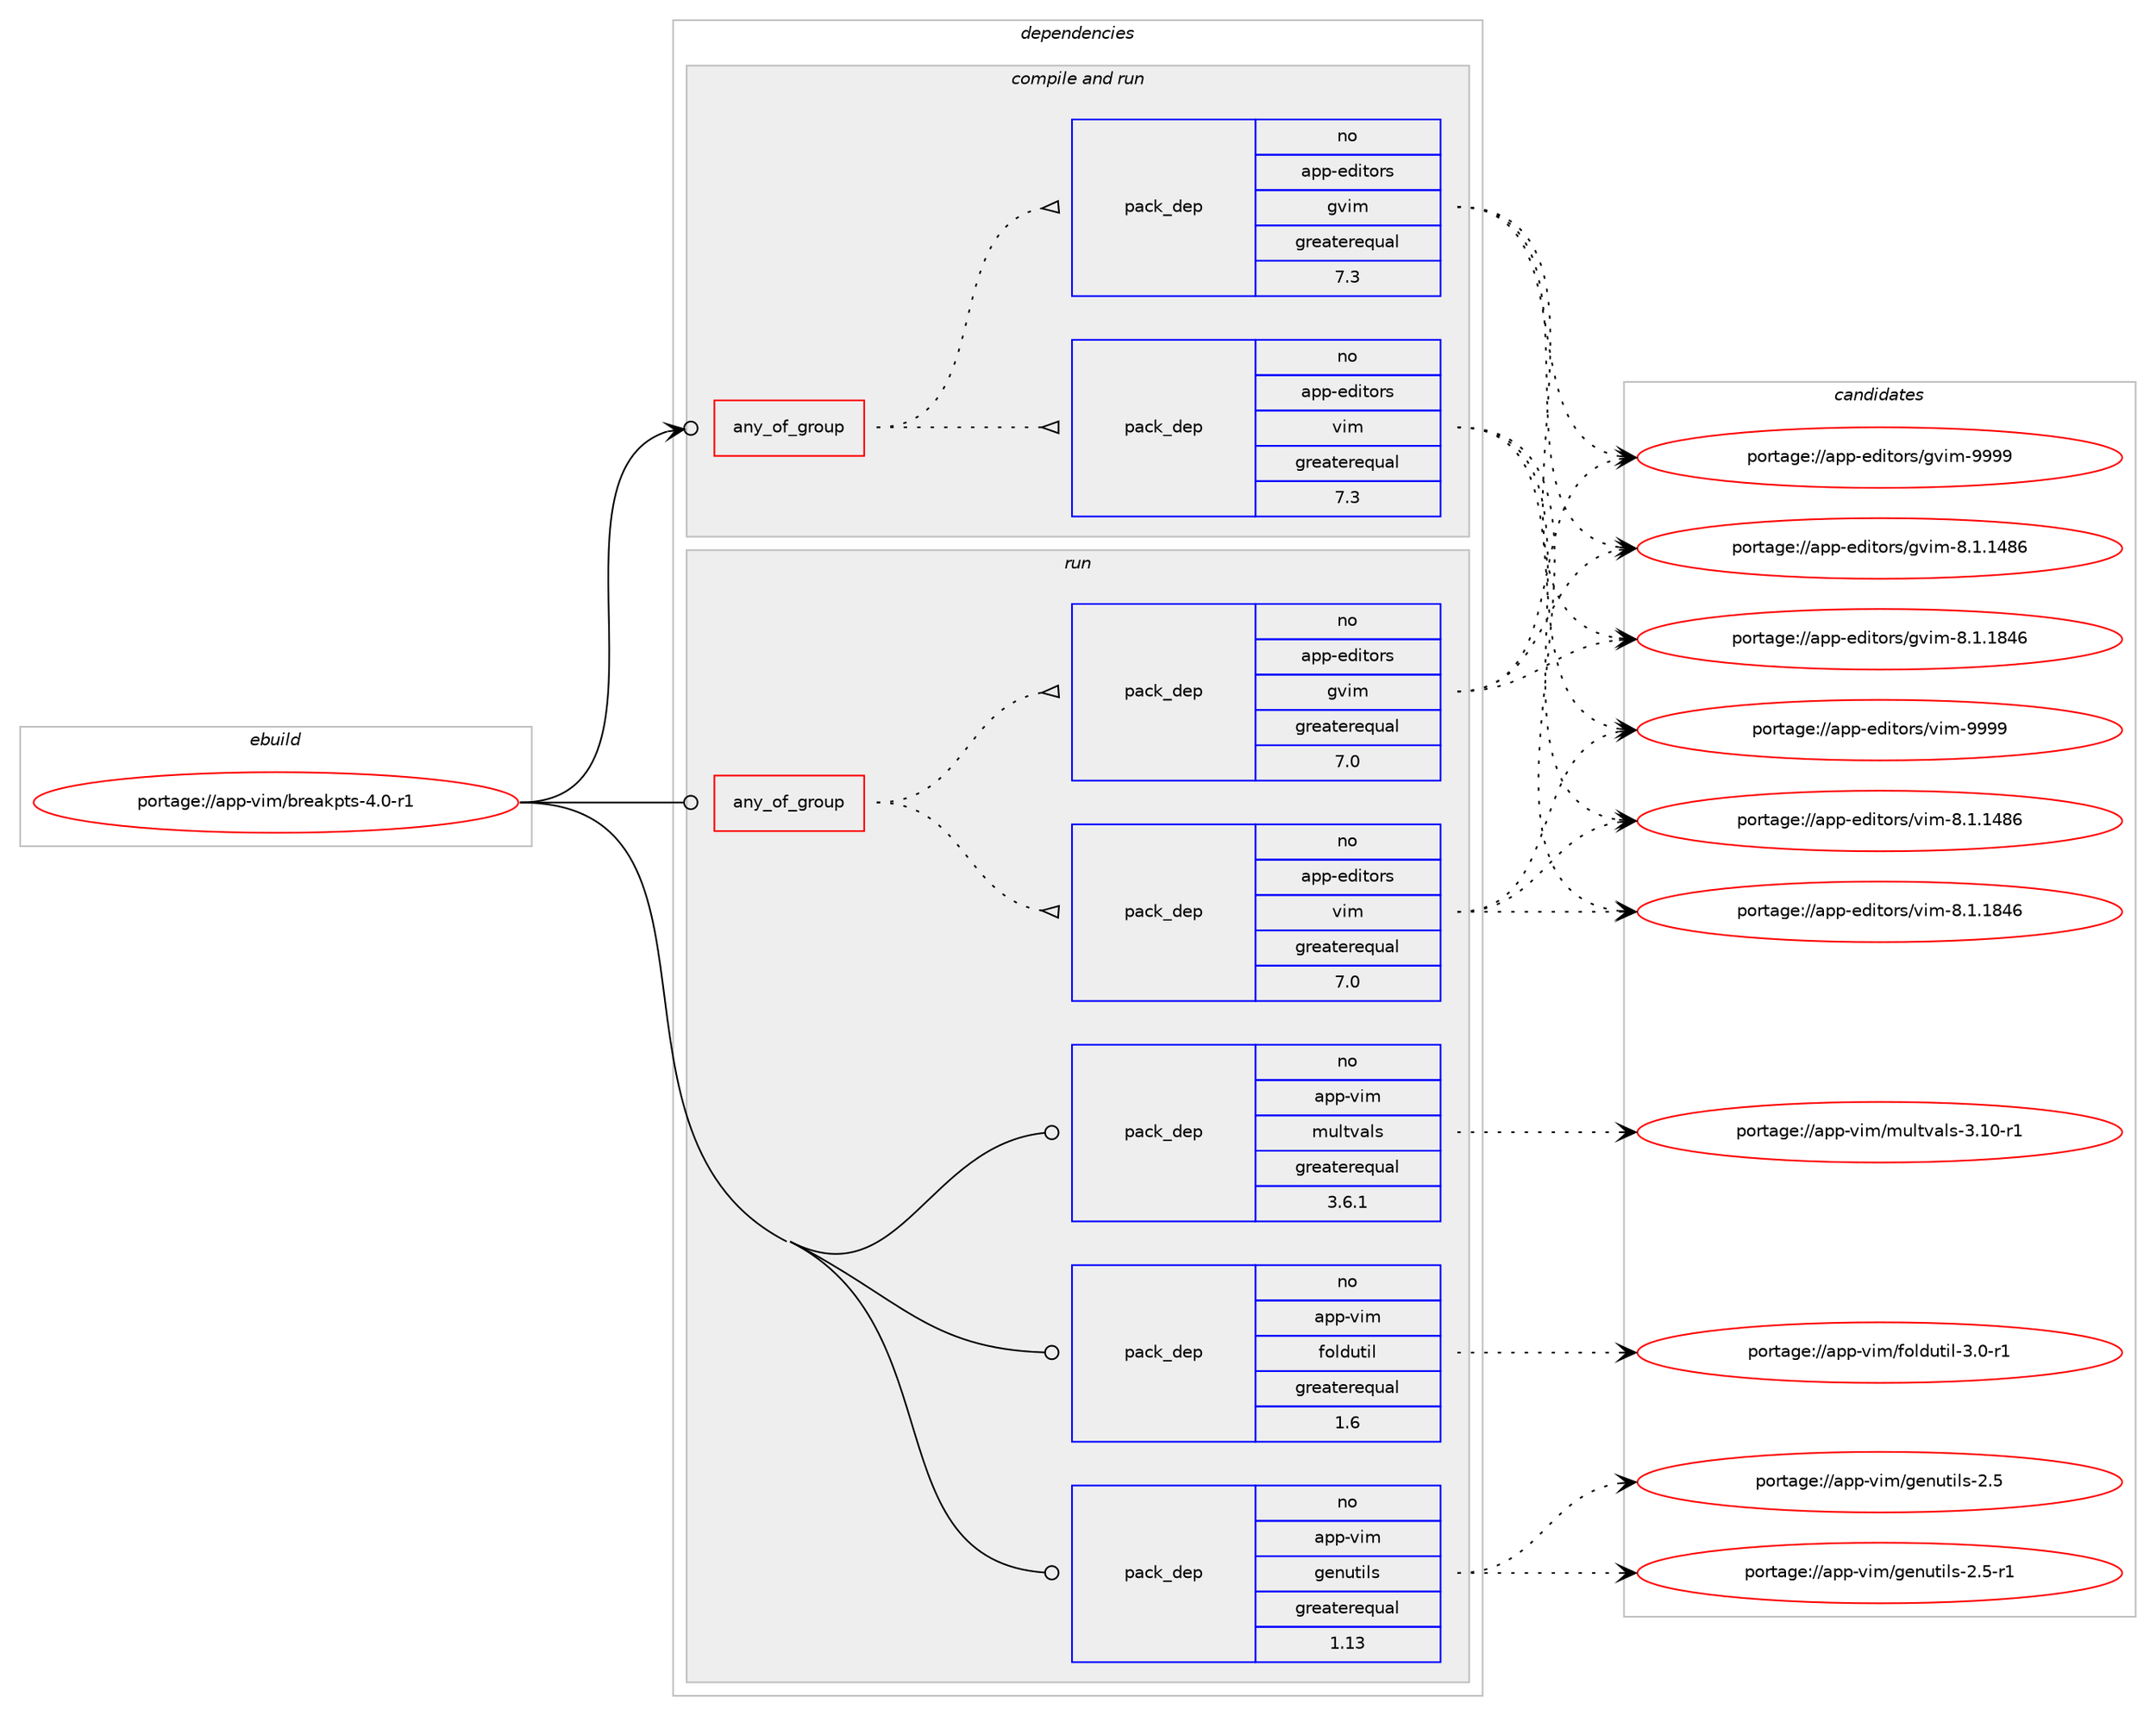 digraph prolog {

# *************
# Graph options
# *************

newrank=true;
concentrate=true;
compound=true;
graph [rankdir=LR,fontname=Helvetica,fontsize=10,ranksep=1.5];#, ranksep=2.5, nodesep=0.2];
edge  [arrowhead=vee];
node  [fontname=Helvetica,fontsize=10];

# **********
# The ebuild
# **********

subgraph cluster_leftcol {
color=gray;
rank=same;
label=<<i>ebuild</i>>;
id [label="portage://app-vim/breakpts-4.0-r1", color=red, width=4, href="../app-vim/breakpts-4.0-r1.svg"];
}

# ****************
# The dependencies
# ****************

subgraph cluster_midcol {
color=gray;
label=<<i>dependencies</i>>;
subgraph cluster_compile {
fillcolor="#eeeeee";
style=filled;
label=<<i>compile</i>>;
}
subgraph cluster_compileandrun {
fillcolor="#eeeeee";
style=filled;
label=<<i>compile and run</i>>;
subgraph any840 {
dependency49129 [label=<<TABLE BORDER="0" CELLBORDER="1" CELLSPACING="0" CELLPADDING="4"><TR><TD CELLPADDING="10">any_of_group</TD></TR></TABLE>>, shape=none, color=red];subgraph pack36587 {
dependency49130 [label=<<TABLE BORDER="0" CELLBORDER="1" CELLSPACING="0" CELLPADDING="4" WIDTH="220"><TR><TD ROWSPAN="6" CELLPADDING="30">pack_dep</TD></TR><TR><TD WIDTH="110">no</TD></TR><TR><TD>app-editors</TD></TR><TR><TD>vim</TD></TR><TR><TD>greaterequal</TD></TR><TR><TD>7.3</TD></TR></TABLE>>, shape=none, color=blue];
}
dependency49129:e -> dependency49130:w [weight=20,style="dotted",arrowhead="oinv"];
subgraph pack36588 {
dependency49131 [label=<<TABLE BORDER="0" CELLBORDER="1" CELLSPACING="0" CELLPADDING="4" WIDTH="220"><TR><TD ROWSPAN="6" CELLPADDING="30">pack_dep</TD></TR><TR><TD WIDTH="110">no</TD></TR><TR><TD>app-editors</TD></TR><TR><TD>gvim</TD></TR><TR><TD>greaterequal</TD></TR><TR><TD>7.3</TD></TR></TABLE>>, shape=none, color=blue];
}
dependency49129:e -> dependency49131:w [weight=20,style="dotted",arrowhead="oinv"];
}
id:e -> dependency49129:w [weight=20,style="solid",arrowhead="odotvee"];
}
subgraph cluster_run {
fillcolor="#eeeeee";
style=filled;
label=<<i>run</i>>;
subgraph any841 {
dependency49132 [label=<<TABLE BORDER="0" CELLBORDER="1" CELLSPACING="0" CELLPADDING="4"><TR><TD CELLPADDING="10">any_of_group</TD></TR></TABLE>>, shape=none, color=red];subgraph pack36589 {
dependency49133 [label=<<TABLE BORDER="0" CELLBORDER="1" CELLSPACING="0" CELLPADDING="4" WIDTH="220"><TR><TD ROWSPAN="6" CELLPADDING="30">pack_dep</TD></TR><TR><TD WIDTH="110">no</TD></TR><TR><TD>app-editors</TD></TR><TR><TD>vim</TD></TR><TR><TD>greaterequal</TD></TR><TR><TD>7.0</TD></TR></TABLE>>, shape=none, color=blue];
}
dependency49132:e -> dependency49133:w [weight=20,style="dotted",arrowhead="oinv"];
subgraph pack36590 {
dependency49134 [label=<<TABLE BORDER="0" CELLBORDER="1" CELLSPACING="0" CELLPADDING="4" WIDTH="220"><TR><TD ROWSPAN="6" CELLPADDING="30">pack_dep</TD></TR><TR><TD WIDTH="110">no</TD></TR><TR><TD>app-editors</TD></TR><TR><TD>gvim</TD></TR><TR><TD>greaterequal</TD></TR><TR><TD>7.0</TD></TR></TABLE>>, shape=none, color=blue];
}
dependency49132:e -> dependency49134:w [weight=20,style="dotted",arrowhead="oinv"];
}
id:e -> dependency49132:w [weight=20,style="solid",arrowhead="odot"];
subgraph pack36591 {
dependency49135 [label=<<TABLE BORDER="0" CELLBORDER="1" CELLSPACING="0" CELLPADDING="4" WIDTH="220"><TR><TD ROWSPAN="6" CELLPADDING="30">pack_dep</TD></TR><TR><TD WIDTH="110">no</TD></TR><TR><TD>app-vim</TD></TR><TR><TD>foldutil</TD></TR><TR><TD>greaterequal</TD></TR><TR><TD>1.6</TD></TR></TABLE>>, shape=none, color=blue];
}
id:e -> dependency49135:w [weight=20,style="solid",arrowhead="odot"];
subgraph pack36592 {
dependency49136 [label=<<TABLE BORDER="0" CELLBORDER="1" CELLSPACING="0" CELLPADDING="4" WIDTH="220"><TR><TD ROWSPAN="6" CELLPADDING="30">pack_dep</TD></TR><TR><TD WIDTH="110">no</TD></TR><TR><TD>app-vim</TD></TR><TR><TD>genutils</TD></TR><TR><TD>greaterequal</TD></TR><TR><TD>1.13</TD></TR></TABLE>>, shape=none, color=blue];
}
id:e -> dependency49136:w [weight=20,style="solid",arrowhead="odot"];
subgraph pack36593 {
dependency49137 [label=<<TABLE BORDER="0" CELLBORDER="1" CELLSPACING="0" CELLPADDING="4" WIDTH="220"><TR><TD ROWSPAN="6" CELLPADDING="30">pack_dep</TD></TR><TR><TD WIDTH="110">no</TD></TR><TR><TD>app-vim</TD></TR><TR><TD>multvals</TD></TR><TR><TD>greaterequal</TD></TR><TR><TD>3.6.1</TD></TR></TABLE>>, shape=none, color=blue];
}
id:e -> dependency49137:w [weight=20,style="solid",arrowhead="odot"];
}
}

# **************
# The candidates
# **************

subgraph cluster_choices {
rank=same;
color=gray;
label=<<i>candidates</i>>;

subgraph choice36587 {
color=black;
nodesep=1;
choiceportage971121124510110010511611111411547118105109455646494649525654 [label="portage://app-editors/vim-8.1.1486", color=red, width=4,href="../app-editors/vim-8.1.1486.svg"];
choiceportage971121124510110010511611111411547118105109455646494649565254 [label="portage://app-editors/vim-8.1.1846", color=red, width=4,href="../app-editors/vim-8.1.1846.svg"];
choiceportage9711211245101100105116111114115471181051094557575757 [label="portage://app-editors/vim-9999", color=red, width=4,href="../app-editors/vim-9999.svg"];
dependency49130:e -> choiceportage971121124510110010511611111411547118105109455646494649525654:w [style=dotted,weight="100"];
dependency49130:e -> choiceportage971121124510110010511611111411547118105109455646494649565254:w [style=dotted,weight="100"];
dependency49130:e -> choiceportage9711211245101100105116111114115471181051094557575757:w [style=dotted,weight="100"];
}
subgraph choice36588 {
color=black;
nodesep=1;
choiceportage971121124510110010511611111411547103118105109455646494649525654 [label="portage://app-editors/gvim-8.1.1486", color=red, width=4,href="../app-editors/gvim-8.1.1486.svg"];
choiceportage971121124510110010511611111411547103118105109455646494649565254 [label="portage://app-editors/gvim-8.1.1846", color=red, width=4,href="../app-editors/gvim-8.1.1846.svg"];
choiceportage9711211245101100105116111114115471031181051094557575757 [label="portage://app-editors/gvim-9999", color=red, width=4,href="../app-editors/gvim-9999.svg"];
dependency49131:e -> choiceportage971121124510110010511611111411547103118105109455646494649525654:w [style=dotted,weight="100"];
dependency49131:e -> choiceportage971121124510110010511611111411547103118105109455646494649565254:w [style=dotted,weight="100"];
dependency49131:e -> choiceportage9711211245101100105116111114115471031181051094557575757:w [style=dotted,weight="100"];
}
subgraph choice36589 {
color=black;
nodesep=1;
choiceportage971121124510110010511611111411547118105109455646494649525654 [label="portage://app-editors/vim-8.1.1486", color=red, width=4,href="../app-editors/vim-8.1.1486.svg"];
choiceportage971121124510110010511611111411547118105109455646494649565254 [label="portage://app-editors/vim-8.1.1846", color=red, width=4,href="../app-editors/vim-8.1.1846.svg"];
choiceportage9711211245101100105116111114115471181051094557575757 [label="portage://app-editors/vim-9999", color=red, width=4,href="../app-editors/vim-9999.svg"];
dependency49133:e -> choiceportage971121124510110010511611111411547118105109455646494649525654:w [style=dotted,weight="100"];
dependency49133:e -> choiceportage971121124510110010511611111411547118105109455646494649565254:w [style=dotted,weight="100"];
dependency49133:e -> choiceportage9711211245101100105116111114115471181051094557575757:w [style=dotted,weight="100"];
}
subgraph choice36590 {
color=black;
nodesep=1;
choiceportage971121124510110010511611111411547103118105109455646494649525654 [label="portage://app-editors/gvim-8.1.1486", color=red, width=4,href="../app-editors/gvim-8.1.1486.svg"];
choiceportage971121124510110010511611111411547103118105109455646494649565254 [label="portage://app-editors/gvim-8.1.1846", color=red, width=4,href="../app-editors/gvim-8.1.1846.svg"];
choiceportage9711211245101100105116111114115471031181051094557575757 [label="portage://app-editors/gvim-9999", color=red, width=4,href="../app-editors/gvim-9999.svg"];
dependency49134:e -> choiceportage971121124510110010511611111411547103118105109455646494649525654:w [style=dotted,weight="100"];
dependency49134:e -> choiceportage971121124510110010511611111411547103118105109455646494649565254:w [style=dotted,weight="100"];
dependency49134:e -> choiceportage9711211245101100105116111114115471031181051094557575757:w [style=dotted,weight="100"];
}
subgraph choice36591 {
color=black;
nodesep=1;
choiceportage971121124511810510947102111108100117116105108455146484511449 [label="portage://app-vim/foldutil-3.0-r1", color=red, width=4,href="../app-vim/foldutil-3.0-r1.svg"];
dependency49135:e -> choiceportage971121124511810510947102111108100117116105108455146484511449:w [style=dotted,weight="100"];
}
subgraph choice36592 {
color=black;
nodesep=1;
choiceportage97112112451181051094710310111011711610510811545504653 [label="portage://app-vim/genutils-2.5", color=red, width=4,href="../app-vim/genutils-2.5.svg"];
choiceportage971121124511810510947103101110117116105108115455046534511449 [label="portage://app-vim/genutils-2.5-r1", color=red, width=4,href="../app-vim/genutils-2.5-r1.svg"];
dependency49136:e -> choiceportage97112112451181051094710310111011711610510811545504653:w [style=dotted,weight="100"];
dependency49136:e -> choiceportage971121124511810510947103101110117116105108115455046534511449:w [style=dotted,weight="100"];
}
subgraph choice36593 {
color=black;
nodesep=1;
choiceportage9711211245118105109471091171081161189710811545514649484511449 [label="portage://app-vim/multvals-3.10-r1", color=red, width=4,href="../app-vim/multvals-3.10-r1.svg"];
dependency49137:e -> choiceportage9711211245118105109471091171081161189710811545514649484511449:w [style=dotted,weight="100"];
}
}

}
